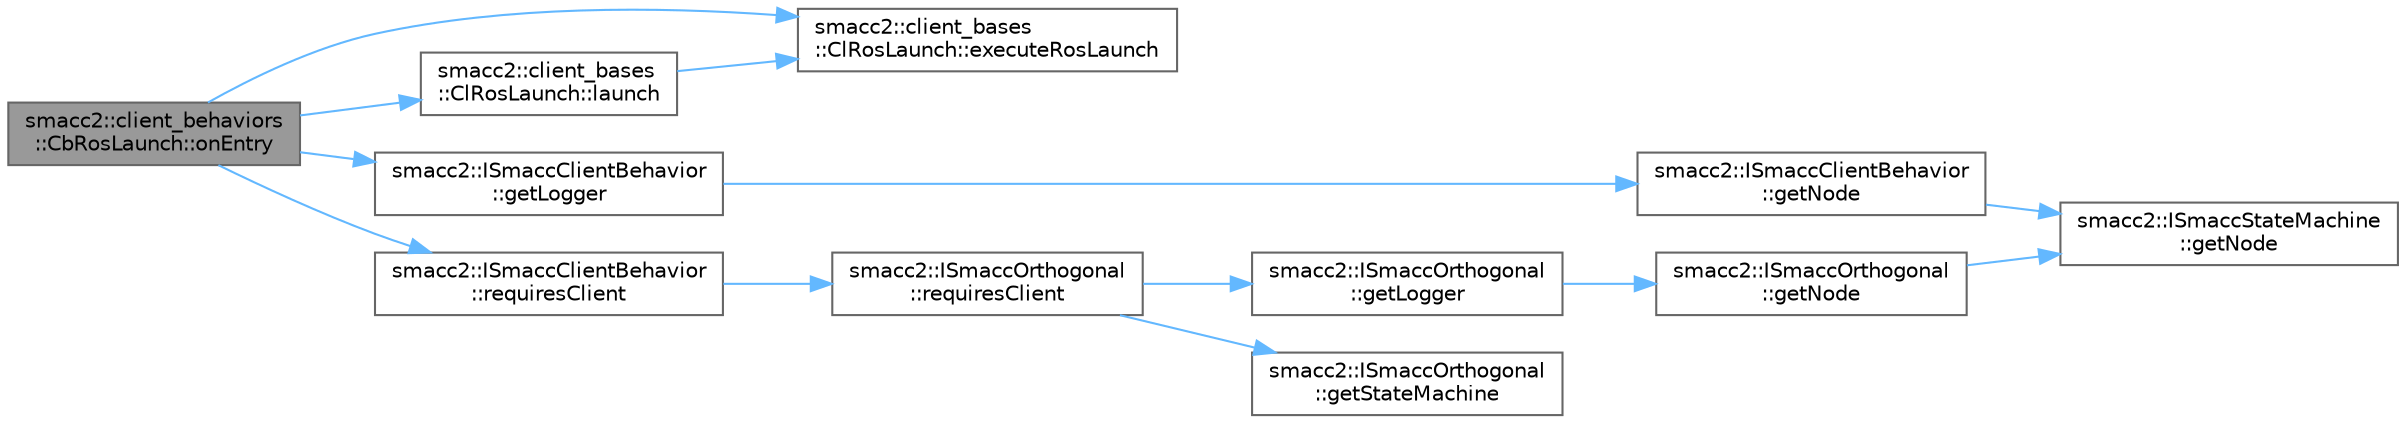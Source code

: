 digraph "smacc2::client_behaviors::CbRosLaunch::onEntry"
{
 // LATEX_PDF_SIZE
  bgcolor="transparent";
  edge [fontname=Helvetica,fontsize=10,labelfontname=Helvetica,labelfontsize=10];
  node [fontname=Helvetica,fontsize=10,shape=box,height=0.2,width=0.4];
  rankdir="LR";
  Node1 [label="smacc2::client_behaviors\l::CbRosLaunch::onEntry",height=0.2,width=0.4,color="gray40", fillcolor="grey60", style="filled", fontcolor="black",tooltip=" "];
  Node1 -> Node2 [color="steelblue1",style="solid"];
  Node2 [label="smacc2::client_bases\l::ClRosLaunch::executeRosLaunch",height=0.2,width=0.4,color="grey40", fillcolor="white", style="filled",URL="$classsmacc2_1_1client__bases_1_1ClRosLaunch.html#aa2dc8dc6f859088aad1a129eea9cee8e",tooltip=" "];
  Node1 -> Node3 [color="steelblue1",style="solid"];
  Node3 [label="smacc2::ISmaccClientBehavior\l::getLogger",height=0.2,width=0.4,color="grey40", fillcolor="white", style="filled",URL="$classsmacc2_1_1ISmaccClientBehavior.html#a5474074c4b45e900499e30126fb8415c",tooltip=" "];
  Node3 -> Node4 [color="steelblue1",style="solid"];
  Node4 [label="smacc2::ISmaccClientBehavior\l::getNode",height=0.2,width=0.4,color="grey40", fillcolor="white", style="filled",URL="$classsmacc2_1_1ISmaccClientBehavior.html#a95c9749af2004528fbda63ca6fde8eae",tooltip=" "];
  Node4 -> Node5 [color="steelblue1",style="solid"];
  Node5 [label="smacc2::ISmaccStateMachine\l::getNode",height=0.2,width=0.4,color="grey40", fillcolor="white", style="filled",URL="$classsmacc2_1_1ISmaccStateMachine.html#a2cf8b817f7e137fc648e373ae4614a2f",tooltip=" "];
  Node1 -> Node6 [color="steelblue1",style="solid"];
  Node6 [label="smacc2::client_bases\l::ClRosLaunch::launch",height=0.2,width=0.4,color="grey40", fillcolor="white", style="filled",URL="$classsmacc2_1_1client__bases_1_1ClRosLaunch.html#ab1556711e46d77a4a78df73dbb33556d",tooltip=" "];
  Node6 -> Node2 [color="steelblue1",style="solid"];
  Node1 -> Node7 [color="steelblue1",style="solid"];
  Node7 [label="smacc2::ISmaccClientBehavior\l::requiresClient",height=0.2,width=0.4,color="grey40", fillcolor="white", style="filled",URL="$classsmacc2_1_1ISmaccClientBehavior.html#ad32d91e7aa6ac921b8d29610bd925244",tooltip=" "];
  Node7 -> Node8 [color="steelblue1",style="solid"];
  Node8 [label="smacc2::ISmaccOrthogonal\l::requiresClient",height=0.2,width=0.4,color="grey40", fillcolor="white", style="filled",URL="$classsmacc2_1_1ISmaccOrthogonal.html#ae3588b55b138744169785152d0f7bb65",tooltip=" "];
  Node8 -> Node9 [color="steelblue1",style="solid"];
  Node9 [label="smacc2::ISmaccOrthogonal\l::getLogger",height=0.2,width=0.4,color="grey40", fillcolor="white", style="filled",URL="$classsmacc2_1_1ISmaccOrthogonal.html#a9f4ef0ad85f7ad0fbb02a26d8601889d",tooltip=" "];
  Node9 -> Node10 [color="steelblue1",style="solid"];
  Node10 [label="smacc2::ISmaccOrthogonal\l::getNode",height=0.2,width=0.4,color="grey40", fillcolor="white", style="filled",URL="$classsmacc2_1_1ISmaccOrthogonal.html#aedb59f2a79eaa0819cfa7f72d292aad8",tooltip=" "];
  Node10 -> Node5 [color="steelblue1",style="solid"];
  Node8 -> Node11 [color="steelblue1",style="solid"];
  Node11 [label="smacc2::ISmaccOrthogonal\l::getStateMachine",height=0.2,width=0.4,color="grey40", fillcolor="white", style="filled",URL="$classsmacc2_1_1ISmaccOrthogonal.html#a3e5e782500de8bb1cae606eab4d8f54c",tooltip=" "];
}
